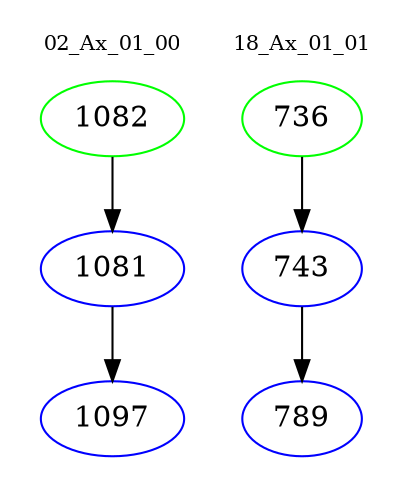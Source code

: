 digraph{
subgraph cluster_0 {
color = white
label = "02_Ax_01_00";
fontsize=10;
T0_1082 [label="1082", color="green"]
T0_1082 -> T0_1081 [color="black"]
T0_1081 [label="1081", color="blue"]
T0_1081 -> T0_1097 [color="black"]
T0_1097 [label="1097", color="blue"]
}
subgraph cluster_1 {
color = white
label = "18_Ax_01_01";
fontsize=10;
T1_736 [label="736", color="green"]
T1_736 -> T1_743 [color="black"]
T1_743 [label="743", color="blue"]
T1_743 -> T1_789 [color="black"]
T1_789 [label="789", color="blue"]
}
}
